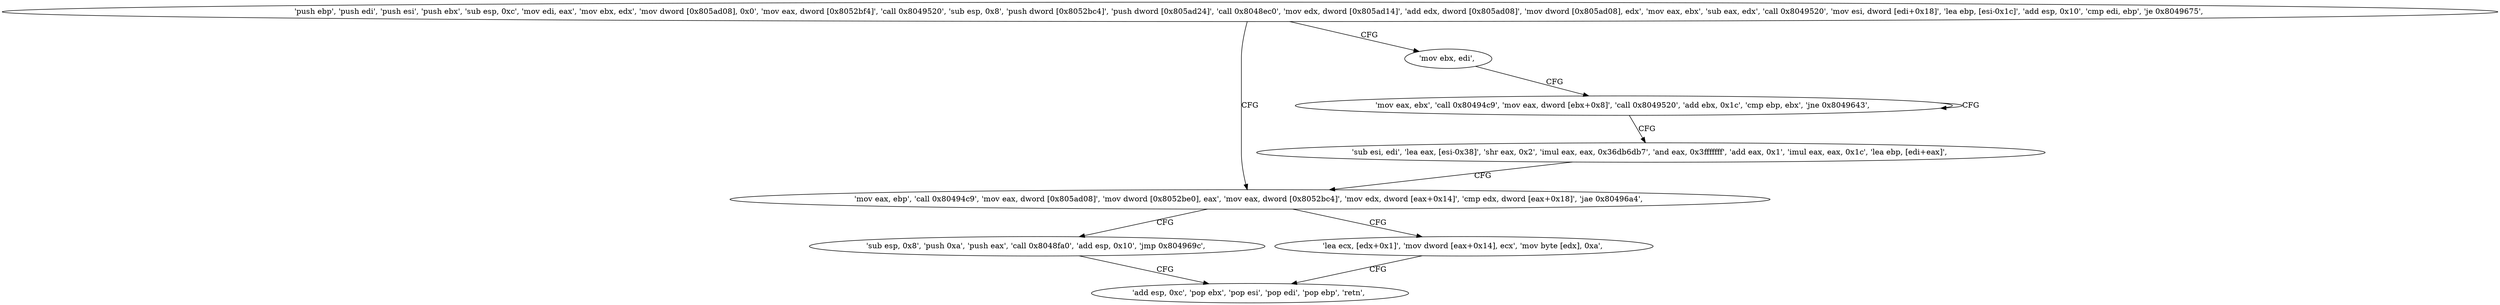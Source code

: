 digraph "func" {
"134518246" [label = "'push ebp', 'push edi', 'push esi', 'push ebx', 'sub esp, 0xc', 'mov edi, eax', 'mov ebx, edx', 'mov dword [0x805ad08], 0x0', 'mov eax, dword [0x8052bf4]', 'call 0x8049520', 'sub esp, 0x8', 'push dword [0x8052bc4]', 'push dword [0x805ad24]', 'call 0x8048ec0', 'mov edx, dword [0x805ad14]', 'add edx, dword [0x805ad08]', 'mov dword [0x805ad08], edx', 'mov eax, ebx', 'sub eax, edx', 'call 0x8049520', 'mov esi, dword [edi+0x18]', 'lea ebp, [esi-0x1c]', 'add esp, 0x10', 'cmp edi, ebp', 'je 0x8049675', " ]
"134518389" [label = "'mov eax, ebp', 'call 0x80494c9', 'mov eax, dword [0x805ad08]', 'mov dword [0x8052be0], eax', 'mov eax, dword [0x8052bc4]', 'mov edx, dword [eax+0x14]', 'cmp edx, dword [eax+0x18]', 'jae 0x80496a4', " ]
"134518337" [label = "'mov ebx, edi', " ]
"134518436" [label = "'sub esp, 0x8', 'push 0xa', 'push eax', 'call 0x8048fa0', 'add esp, 0x10', 'jmp 0x804969c', " ]
"134518419" [label = "'lea ecx, [edx+0x1]', 'mov dword [eax+0x14], ecx', 'mov byte [edx], 0xa', " ]
"134518339" [label = "'mov eax, ebx', 'call 0x80494c9', 'mov eax, dword [ebx+0x8]', 'call 0x8049520', 'add ebx, 0x1c', 'cmp ebp, ebx', 'jne 0x8049643', " ]
"134518428" [label = "'add esp, 0xc', 'pop ebx', 'pop esi', 'pop edi', 'pop ebp', 'retn', " ]
"134518361" [label = "'sub esi, edi', 'lea eax, [esi-0x38]', 'shr eax, 0x2', 'imul eax, eax, 0x36db6db7', 'and eax, 0x3fffffff', 'add eax, 0x1', 'imul eax, eax, 0x1c', 'lea ebp, [edi+eax]', " ]
"134518246" -> "134518389" [ label = "CFG" ]
"134518246" -> "134518337" [ label = "CFG" ]
"134518389" -> "134518436" [ label = "CFG" ]
"134518389" -> "134518419" [ label = "CFG" ]
"134518337" -> "134518339" [ label = "CFG" ]
"134518436" -> "134518428" [ label = "CFG" ]
"134518419" -> "134518428" [ label = "CFG" ]
"134518339" -> "134518339" [ label = "CFG" ]
"134518339" -> "134518361" [ label = "CFG" ]
"134518361" -> "134518389" [ label = "CFG" ]
}
